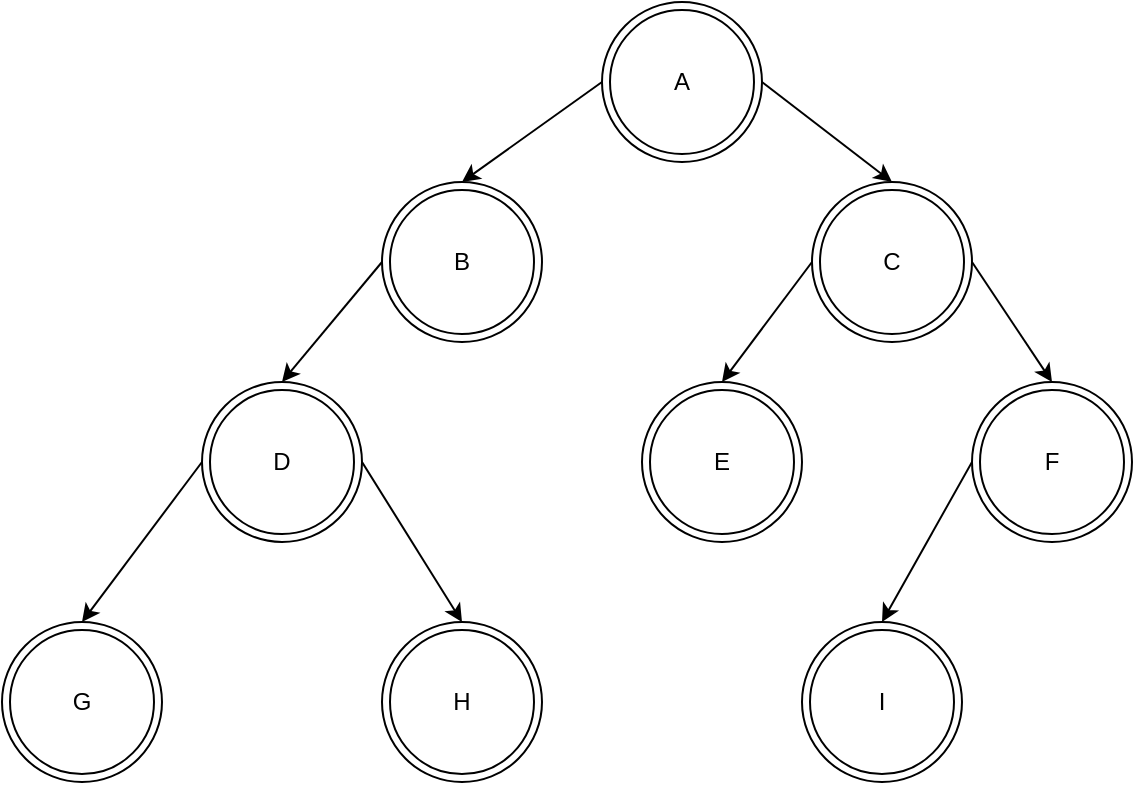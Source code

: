 <mxfile>
    <diagram id="oBf2e_eCxYCqnRJevcF4" name="Page-1">
        <mxGraphModel dx="659" dy="607" grid="1" gridSize="10" guides="1" tooltips="1" connect="1" arrows="1" fold="1" page="1" pageScale="1" pageWidth="850" pageHeight="1100" math="0" shadow="0">
            <root>
                <mxCell id="0"/>
                <mxCell id="1" parent="0"/>
                <mxCell id="13" style="edgeStyle=none;html=1;exitX=1;exitY=0.5;exitDx=0;exitDy=0;entryX=0.5;entryY=0;entryDx=0;entryDy=0;" edge="1" parent="1" source="2" target="8">
                    <mxGeometry relative="1" as="geometry"/>
                </mxCell>
                <mxCell id="14" style="edgeStyle=none;html=1;exitX=0;exitY=0.5;exitDx=0;exitDy=0;entryX=0.5;entryY=0;entryDx=0;entryDy=0;" edge="1" parent="1" source="2" target="3">
                    <mxGeometry relative="1" as="geometry"/>
                </mxCell>
                <mxCell id="2" value="A" style="ellipse;shape=doubleEllipse;whiteSpace=wrap;html=1;aspect=fixed;" vertex="1" parent="1">
                    <mxGeometry x="320" y="130" width="80" height="80" as="geometry"/>
                </mxCell>
                <mxCell id="17" style="edgeStyle=none;html=1;exitX=0;exitY=0.5;exitDx=0;exitDy=0;entryX=0.5;entryY=0;entryDx=0;entryDy=0;" edge="1" parent="1" source="3" target="7">
                    <mxGeometry relative="1" as="geometry"/>
                </mxCell>
                <mxCell id="3" value="B" style="ellipse;shape=doubleEllipse;whiteSpace=wrap;html=1;aspect=fixed;" vertex="1" parent="1">
                    <mxGeometry x="210" y="220" width="80" height="80" as="geometry"/>
                </mxCell>
                <mxCell id="4" value="G" style="ellipse;shape=doubleEllipse;whiteSpace=wrap;html=1;aspect=fixed;" vertex="1" parent="1">
                    <mxGeometry x="20" y="440" width="80" height="80" as="geometry"/>
                </mxCell>
                <mxCell id="16" style="edgeStyle=none;html=1;exitX=0;exitY=0.5;exitDx=0;exitDy=0;entryX=0.5;entryY=0;entryDx=0;entryDy=0;" edge="1" parent="1" source="5" target="10">
                    <mxGeometry relative="1" as="geometry"/>
                </mxCell>
                <mxCell id="5" value="F" style="ellipse;shape=doubleEllipse;whiteSpace=wrap;html=1;aspect=fixed;" vertex="1" parent="1">
                    <mxGeometry x="505" y="320" width="80" height="80" as="geometry"/>
                </mxCell>
                <mxCell id="6" value="E" style="ellipse;shape=doubleEllipse;whiteSpace=wrap;html=1;aspect=fixed;" vertex="1" parent="1">
                    <mxGeometry x="340" y="320" width="80" height="80" as="geometry"/>
                </mxCell>
                <mxCell id="18" style="edgeStyle=none;html=1;exitX=0;exitY=0.5;exitDx=0;exitDy=0;entryX=0.5;entryY=0;entryDx=0;entryDy=0;" edge="1" parent="1" source="7" target="4">
                    <mxGeometry relative="1" as="geometry"/>
                </mxCell>
                <mxCell id="19" style="edgeStyle=none;html=1;exitX=1;exitY=0.5;exitDx=0;exitDy=0;entryX=0.5;entryY=0;entryDx=0;entryDy=0;" edge="1" parent="1" source="7" target="9">
                    <mxGeometry relative="1" as="geometry"/>
                </mxCell>
                <mxCell id="7" value="D" style="ellipse;shape=doubleEllipse;whiteSpace=wrap;html=1;aspect=fixed;" vertex="1" parent="1">
                    <mxGeometry x="120" y="320" width="80" height="80" as="geometry"/>
                </mxCell>
                <mxCell id="12" style="edgeStyle=none;html=1;exitX=0;exitY=0.5;exitDx=0;exitDy=0;entryX=0.5;entryY=0;entryDx=0;entryDy=0;" edge="1" parent="1" source="8" target="6">
                    <mxGeometry relative="1" as="geometry"/>
                </mxCell>
                <mxCell id="15" style="edgeStyle=none;html=1;exitX=1;exitY=0.5;exitDx=0;exitDy=0;entryX=0.5;entryY=0;entryDx=0;entryDy=0;" edge="1" parent="1" source="8" target="5">
                    <mxGeometry relative="1" as="geometry"/>
                </mxCell>
                <mxCell id="8" value="C" style="ellipse;shape=doubleEllipse;whiteSpace=wrap;html=1;aspect=fixed;" vertex="1" parent="1">
                    <mxGeometry x="425" y="220" width="80" height="80" as="geometry"/>
                </mxCell>
                <mxCell id="9" value="H" style="ellipse;shape=doubleEllipse;whiteSpace=wrap;html=1;aspect=fixed;" vertex="1" parent="1">
                    <mxGeometry x="210" y="440" width="80" height="80" as="geometry"/>
                </mxCell>
                <mxCell id="10" value="I" style="ellipse;shape=doubleEllipse;whiteSpace=wrap;html=1;aspect=fixed;" vertex="1" parent="1">
                    <mxGeometry x="420" y="440" width="80" height="80" as="geometry"/>
                </mxCell>
            </root>
        </mxGraphModel>
    </diagram>
</mxfile>